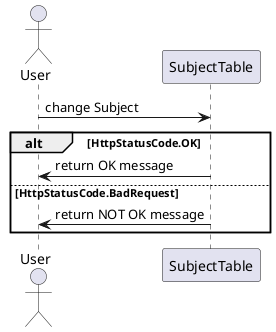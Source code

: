 @startuml changeSubject

actor User

User -> SubjectTable : change Subject

alt HttpStatusCode.OK
    SubjectTable -> User : return OK message
else HttpStatusCode.BadRequest
    SubjectTable -> User : return NOT OK message
end

@enduml